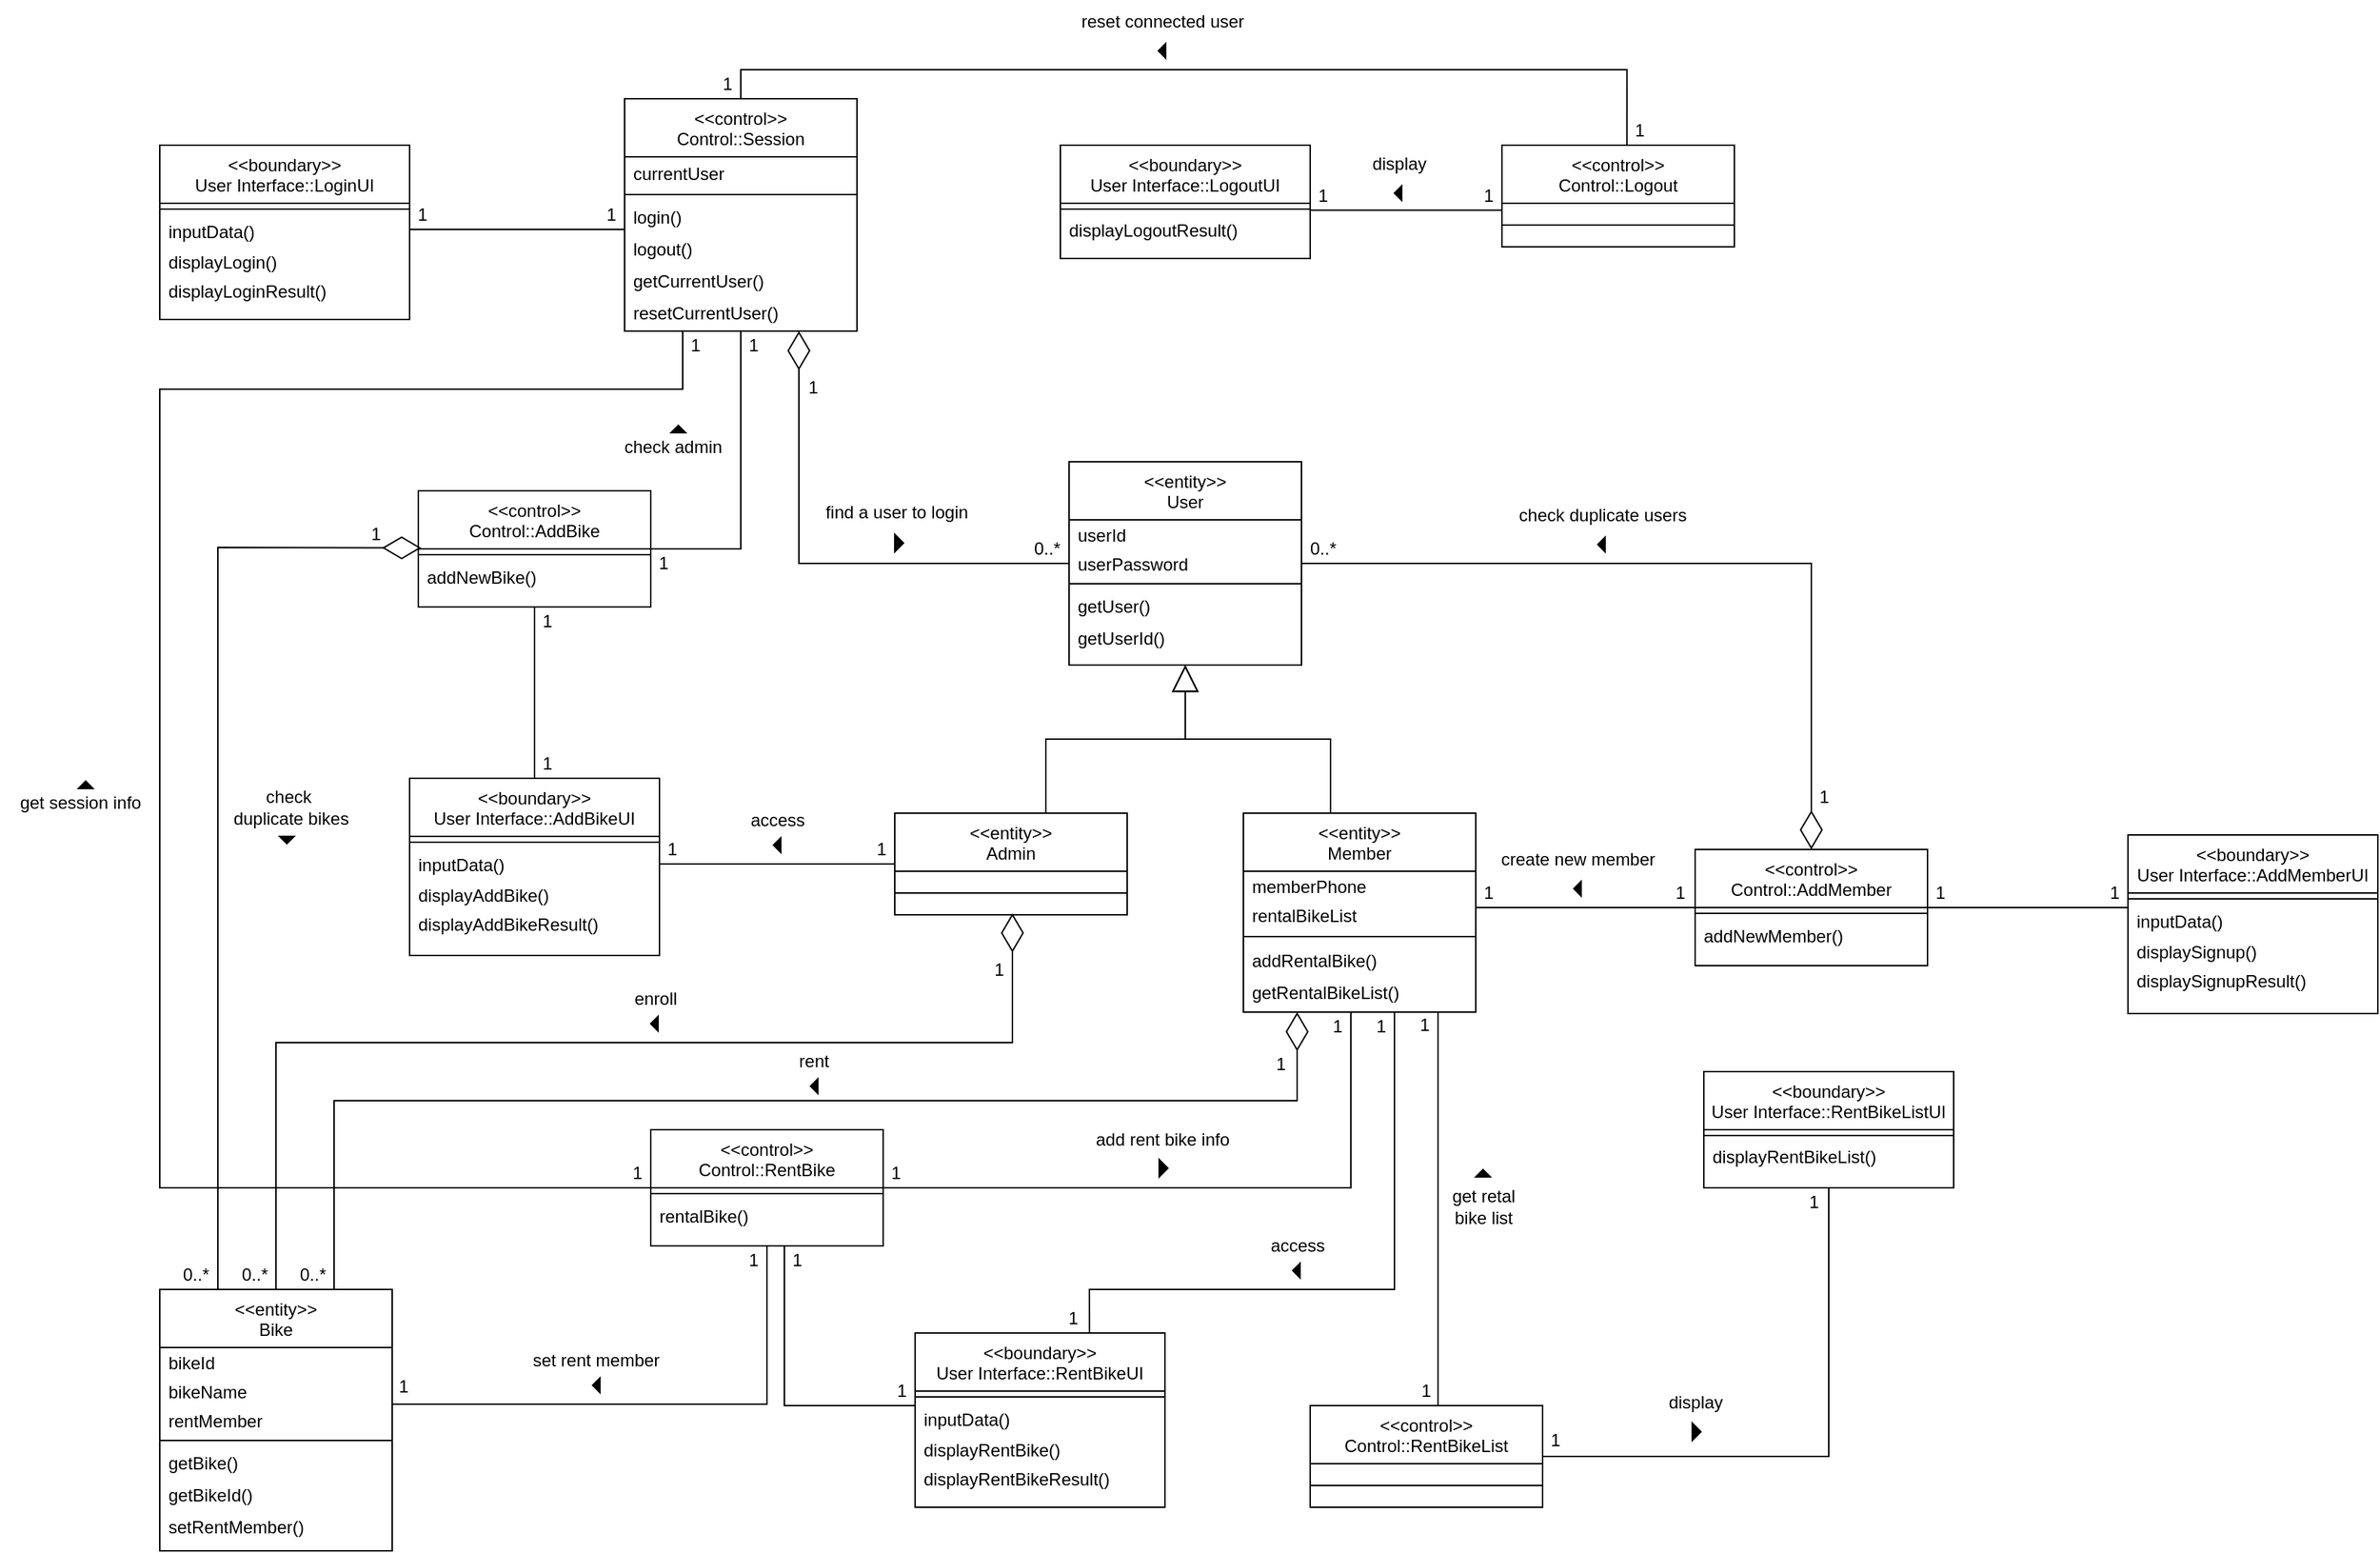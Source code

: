 <mxfile version="27.0.4">
  <diagram id="C5RBs43oDa-KdzZeNtuy" name="Page-1">
    <mxGraphModel dx="3527" dy="2107" grid="1" gridSize="10" guides="1" tooltips="1" connect="1" arrows="1" fold="1" page="1" pageScale="1" pageWidth="1800" pageHeight="1200" math="0" shadow="0">
      <root>
        <mxCell id="WIyWlLk6GJQsqaUBKTNV-0" />
        <mxCell id="WIyWlLk6GJQsqaUBKTNV-1" parent="WIyWlLk6GJQsqaUBKTNV-0" />
        <mxCell id="zkfFHV4jXpPFQw0GAbJ--0" value="&lt;&lt;entity&gt;&gt;&#xa;User" style="swimlane;fontStyle=0;align=center;verticalAlign=top;childLayout=stackLayout;horizontal=1;startSize=40;horizontalStack=0;resizeParent=1;resizeLast=0;collapsible=1;marginBottom=0;rounded=0;shadow=0;strokeWidth=1;" parent="WIyWlLk6GJQsqaUBKTNV-1" vertex="1">
          <mxGeometry x="800" y="361" width="160" height="140" as="geometry">
            <mxRectangle x="230" y="140" width="160" height="26" as="alternateBounds" />
          </mxGeometry>
        </mxCell>
        <mxCell id="zkfFHV4jXpPFQw0GAbJ--1" value="userId" style="text;align=left;verticalAlign=middle;spacingLeft=4;spacingRight=4;overflow=hidden;rotatable=0;points=[[0,0.5],[1,0.5]];portConstraint=eastwest;" parent="zkfFHV4jXpPFQw0GAbJ--0" vertex="1">
          <mxGeometry y="40" width="160" height="20" as="geometry" />
        </mxCell>
        <mxCell id="zkfFHV4jXpPFQw0GAbJ--2" value="userPassword" style="text;align=left;verticalAlign=middle;spacingLeft=4;spacingRight=4;overflow=hidden;rotatable=0;points=[[0,0.5],[1,0.5]];portConstraint=eastwest;rounded=0;shadow=0;html=0;" parent="zkfFHV4jXpPFQw0GAbJ--0" vertex="1">
          <mxGeometry y="60" width="160" height="20" as="geometry" />
        </mxCell>
        <mxCell id="zkfFHV4jXpPFQw0GAbJ--4" value="" style="line;html=1;strokeWidth=1;align=left;verticalAlign=middle;spacingTop=-1;spacingLeft=3;spacingRight=3;rotatable=0;labelPosition=right;points=[];portConstraint=eastwest;" parent="zkfFHV4jXpPFQw0GAbJ--0" vertex="1">
          <mxGeometry y="80" width="160" height="8" as="geometry" />
        </mxCell>
        <mxCell id="zkfFHV4jXpPFQw0GAbJ--5" value="getUser()" style="text;align=left;verticalAlign=middle;spacingLeft=4;spacingRight=4;overflow=hidden;rotatable=0;points=[[0,0.5],[1,0.5]];portConstraint=eastwest;" parent="zkfFHV4jXpPFQw0GAbJ--0" vertex="1">
          <mxGeometry y="88" width="160" height="22" as="geometry" />
        </mxCell>
        <mxCell id="RLmuX2d9v1kafcQMtOZq-225" value="getUserId()" style="text;align=left;verticalAlign=middle;spacingLeft=4;spacingRight=4;overflow=hidden;rotatable=0;points=[[0,0.5],[1,0.5]];portConstraint=eastwest;" vertex="1" parent="zkfFHV4jXpPFQw0GAbJ--0">
          <mxGeometry y="110" width="160" height="22" as="geometry" />
        </mxCell>
        <mxCell id="zkfFHV4jXpPFQw0GAbJ--17" value="&lt;&lt;boundary&gt;&gt;&#xa;User Interface::AddMemberUI" style="swimlane;fontStyle=0;align=center;verticalAlign=top;childLayout=stackLayout;horizontal=1;startSize=40;horizontalStack=0;resizeParent=1;resizeLast=0;collapsible=1;marginBottom=0;rounded=0;shadow=0;strokeWidth=1;" parent="WIyWlLk6GJQsqaUBKTNV-1" vertex="1">
          <mxGeometry x="1529" y="618" width="172" height="123" as="geometry">
            <mxRectangle x="550" y="140" width="160" height="26" as="alternateBounds" />
          </mxGeometry>
        </mxCell>
        <mxCell id="zkfFHV4jXpPFQw0GAbJ--23" value="" style="line;html=1;strokeWidth=1;align=left;verticalAlign=middle;spacingTop=-1;spacingLeft=3;spacingRight=3;rotatable=0;labelPosition=right;points=[];portConstraint=eastwest;" parent="zkfFHV4jXpPFQw0GAbJ--17" vertex="1">
          <mxGeometry y="40" width="172" height="8" as="geometry" />
        </mxCell>
        <mxCell id="zkfFHV4jXpPFQw0GAbJ--24" value="inputData()" style="text;align=left;verticalAlign=middle;spacingLeft=4;spacingRight=4;overflow=hidden;rotatable=0;points=[[0,0.5],[1,0.5]];portConstraint=eastwest;" parent="zkfFHV4jXpPFQw0GAbJ--17" vertex="1">
          <mxGeometry y="48" width="172" height="22" as="geometry" />
        </mxCell>
        <mxCell id="zkfFHV4jXpPFQw0GAbJ--25" value="displaySignup()" style="text;align=left;verticalAlign=middle;spacingLeft=4;spacingRight=4;overflow=hidden;rotatable=0;points=[[0,0.5],[1,0.5]];portConstraint=eastwest;" parent="zkfFHV4jXpPFQw0GAbJ--17" vertex="1">
          <mxGeometry y="70" width="172" height="20" as="geometry" />
        </mxCell>
        <mxCell id="RLmuX2d9v1kafcQMtOZq-249" value="displaySignupResult()" style="text;align=left;verticalAlign=middle;spacingLeft=4;spacingRight=4;overflow=hidden;rotatable=0;points=[[0,0.5],[1,0.5]];portConstraint=eastwest;" vertex="1" parent="zkfFHV4jXpPFQw0GAbJ--17">
          <mxGeometry y="90" width="172" height="20" as="geometry" />
        </mxCell>
        <mxCell id="RLmuX2d9v1kafcQMtOZq-129" style="edgeStyle=orthogonalEdgeStyle;rounded=0;orthogonalLoop=1;jettySize=auto;html=1;entryX=1;entryY=0.5;entryDx=0;entryDy=0;endArrow=none;startFill=0;" edge="1" parent="WIyWlLk6GJQsqaUBKTNV-1" source="RLmuX2d9v1kafcQMtOZq-5" target="RLmuX2d9v1kafcQMtOZq-26">
          <mxGeometry relative="1" as="geometry" />
        </mxCell>
        <mxCell id="RLmuX2d9v1kafcQMtOZq-5" value="&lt;&lt;entity&gt;&gt;&#xa;Admin" style="swimlane;fontStyle=0;align=center;verticalAlign=top;childLayout=stackLayout;horizontal=1;startSize=40;horizontalStack=0;resizeParent=1;resizeLast=0;collapsible=1;marginBottom=0;rounded=0;shadow=0;strokeWidth=1;" vertex="1" parent="WIyWlLk6GJQsqaUBKTNV-1">
          <mxGeometry x="680" y="603" width="160" height="70" as="geometry">
            <mxRectangle x="230" y="140" width="160" height="26" as="alternateBounds" />
          </mxGeometry>
        </mxCell>
        <mxCell id="RLmuX2d9v1kafcQMtOZq-8" value="" style="line;html=1;strokeWidth=1;align=left;verticalAlign=middle;spacingTop=-1;spacingLeft=3;spacingRight=3;rotatable=0;labelPosition=right;points=[];portConstraint=eastwest;" vertex="1" parent="RLmuX2d9v1kafcQMtOZq-5">
          <mxGeometry y="40" width="160" height="30" as="geometry" />
        </mxCell>
        <mxCell id="RLmuX2d9v1kafcQMtOZq-10" value="&lt;&lt;entity&gt;&gt;&#xa;Member" style="swimlane;fontStyle=0;align=center;verticalAlign=top;childLayout=stackLayout;horizontal=1;startSize=40;horizontalStack=0;resizeParent=1;resizeLast=0;collapsible=1;marginBottom=0;rounded=0;shadow=0;strokeWidth=1;" vertex="1" parent="WIyWlLk6GJQsqaUBKTNV-1">
          <mxGeometry x="920" y="603" width="160" height="137" as="geometry">
            <mxRectangle x="230" y="140" width="160" height="26" as="alternateBounds" />
          </mxGeometry>
        </mxCell>
        <mxCell id="RLmuX2d9v1kafcQMtOZq-11" value="memberPhone" style="text;align=left;verticalAlign=middle;spacingLeft=4;spacingRight=4;overflow=hidden;rotatable=0;points=[[0,0.5],[1,0.5]];portConstraint=eastwest;" vertex="1" parent="RLmuX2d9v1kafcQMtOZq-10">
          <mxGeometry y="40" width="160" height="20" as="geometry" />
        </mxCell>
        <mxCell id="RLmuX2d9v1kafcQMtOZq-305" value="rentalBikeList" style="text;align=left;verticalAlign=middle;spacingLeft=4;spacingRight=4;overflow=hidden;rotatable=0;points=[[0,0.5],[1,0.5]];portConstraint=eastwest;" vertex="1" parent="RLmuX2d9v1kafcQMtOZq-10">
          <mxGeometry y="60" width="160" height="20" as="geometry" />
        </mxCell>
        <mxCell id="RLmuX2d9v1kafcQMtOZq-13" value="" style="line;html=1;strokeWidth=1;align=left;verticalAlign=middle;spacingTop=-1;spacingLeft=3;spacingRight=3;rotatable=0;labelPosition=right;points=[];portConstraint=eastwest;" vertex="1" parent="RLmuX2d9v1kafcQMtOZq-10">
          <mxGeometry y="80" width="160" height="10" as="geometry" />
        </mxCell>
        <mxCell id="RLmuX2d9v1kafcQMtOZq-14" value="addRentalBike()" style="text;align=left;verticalAlign=middle;spacingLeft=4;spacingRight=4;overflow=hidden;rotatable=0;points=[[0,0.5],[1,0.5]];portConstraint=eastwest;" vertex="1" parent="RLmuX2d9v1kafcQMtOZq-10">
          <mxGeometry y="90" width="160" height="22" as="geometry" />
        </mxCell>
        <mxCell id="RLmuX2d9v1kafcQMtOZq-15" value="getRentalBikeList()" style="text;align=left;verticalAlign=middle;spacingLeft=4;spacingRight=4;overflow=hidden;rotatable=0;points=[[0,0.5],[1,0.5]];portConstraint=eastwest;" vertex="1" parent="RLmuX2d9v1kafcQMtOZq-10">
          <mxGeometry y="112" width="160" height="22" as="geometry" />
        </mxCell>
        <mxCell id="RLmuX2d9v1kafcQMtOZq-16" value="&lt;&lt;boundary&gt;&gt;&#xa;User Interface::LoginUI" style="swimlane;fontStyle=0;align=center;verticalAlign=top;childLayout=stackLayout;horizontal=1;startSize=40;horizontalStack=0;resizeParent=1;resizeLast=0;collapsible=1;marginBottom=0;rounded=0;shadow=0;strokeWidth=1;" vertex="1" parent="WIyWlLk6GJQsqaUBKTNV-1">
          <mxGeometry x="174" y="143" width="172" height="120" as="geometry">
            <mxRectangle x="550" y="140" width="160" height="26" as="alternateBounds" />
          </mxGeometry>
        </mxCell>
        <mxCell id="RLmuX2d9v1kafcQMtOZq-17" value="" style="line;html=1;strokeWidth=1;align=left;verticalAlign=middle;spacingTop=-1;spacingLeft=3;spacingRight=3;rotatable=0;labelPosition=right;points=[];portConstraint=eastwest;" vertex="1" parent="RLmuX2d9v1kafcQMtOZq-16">
          <mxGeometry y="40" width="172" height="8" as="geometry" />
        </mxCell>
        <mxCell id="RLmuX2d9v1kafcQMtOZq-18" value="inputData()" style="text;align=left;verticalAlign=middle;spacingLeft=4;spacingRight=4;overflow=hidden;rotatable=0;points=[[0,0.5],[1,0.5]];portConstraint=eastwest;" vertex="1" parent="RLmuX2d9v1kafcQMtOZq-16">
          <mxGeometry y="48" width="172" height="22" as="geometry" />
        </mxCell>
        <mxCell id="RLmuX2d9v1kafcQMtOZq-19" value="displayLogin()" style="text;align=left;verticalAlign=middle;spacingLeft=4;spacingRight=4;overflow=hidden;rotatable=0;points=[[0,0.5],[1,0.5]];portConstraint=eastwest;" vertex="1" parent="RLmuX2d9v1kafcQMtOZq-16">
          <mxGeometry y="70" width="172" height="20" as="geometry" />
        </mxCell>
        <mxCell id="RLmuX2d9v1kafcQMtOZq-228" value="displayLoginResult()" style="text;align=left;verticalAlign=middle;spacingLeft=4;spacingRight=4;overflow=hidden;rotatable=0;points=[[0,0.5],[1,0.5]];portConstraint=eastwest;" vertex="1" parent="RLmuX2d9v1kafcQMtOZq-16">
          <mxGeometry y="90" width="172" height="20" as="geometry" />
        </mxCell>
        <mxCell id="RLmuX2d9v1kafcQMtOZq-236" style="edgeStyle=orthogonalEdgeStyle;rounded=0;orthogonalLoop=1;jettySize=auto;html=1;endArrow=none;startFill=0;" edge="1" parent="WIyWlLk6GJQsqaUBKTNV-1">
          <mxGeometry relative="1" as="geometry">
            <mxPoint x="966.0" y="187.756" as="sourcePoint" />
            <mxPoint x="1098" y="187.756" as="targetPoint" />
            <Array as="points">
              <mxPoint x="1054" y="187.73" />
              <mxPoint x="1054" y="187.73" />
            </Array>
          </mxGeometry>
        </mxCell>
        <mxCell id="RLmuX2d9v1kafcQMtOZq-20" value="&lt;&lt;boundary&gt;&gt;&#xa;User Interface::LogoutUI" style="swimlane;fontStyle=0;align=center;verticalAlign=top;childLayout=stackLayout;horizontal=1;startSize=40;horizontalStack=0;resizeParent=1;resizeLast=0;collapsible=1;marginBottom=0;rounded=0;shadow=0;strokeWidth=1;" vertex="1" parent="WIyWlLk6GJQsqaUBKTNV-1">
          <mxGeometry x="794" y="143" width="172" height="78" as="geometry">
            <mxRectangle x="550" y="140" width="160" height="26" as="alternateBounds" />
          </mxGeometry>
        </mxCell>
        <mxCell id="RLmuX2d9v1kafcQMtOZq-21" value="" style="line;html=1;strokeWidth=1;align=left;verticalAlign=middle;spacingTop=-1;spacingLeft=3;spacingRight=3;rotatable=0;labelPosition=right;points=[];portConstraint=eastwest;" vertex="1" parent="RLmuX2d9v1kafcQMtOZq-20">
          <mxGeometry y="40" width="172" height="8" as="geometry" />
        </mxCell>
        <mxCell id="RLmuX2d9v1kafcQMtOZq-23" value="displayLogoutResult()" style="text;align=left;verticalAlign=middle;spacingLeft=4;spacingRight=4;overflow=hidden;rotatable=0;points=[[0,0.5],[1,0.5]];portConstraint=eastwest;" vertex="1" parent="RLmuX2d9v1kafcQMtOZq-20">
          <mxGeometry y="48" width="172" height="20" as="geometry" />
        </mxCell>
        <mxCell id="RLmuX2d9v1kafcQMtOZq-131" style="edgeStyle=orthogonalEdgeStyle;rounded=0;orthogonalLoop=1;jettySize=auto;html=1;entryX=0.5;entryY=1;entryDx=0;entryDy=0;endArrow=none;startFill=0;" edge="1" parent="WIyWlLk6GJQsqaUBKTNV-1" source="RLmuX2d9v1kafcQMtOZq-24" target="RLmuX2d9v1kafcQMtOZq-56">
          <mxGeometry relative="1" as="geometry" />
        </mxCell>
        <mxCell id="RLmuX2d9v1kafcQMtOZq-24" value="&lt;&lt;boundary&gt;&gt;&#xa;User Interface::AddBikeUI" style="swimlane;fontStyle=0;align=center;verticalAlign=top;childLayout=stackLayout;horizontal=1;startSize=40;horizontalStack=0;resizeParent=1;resizeLast=0;collapsible=1;marginBottom=0;rounded=0;shadow=0;strokeWidth=1;" vertex="1" parent="WIyWlLk6GJQsqaUBKTNV-1">
          <mxGeometry x="346" y="579" width="172" height="122" as="geometry">
            <mxRectangle x="550" y="140" width="160" height="26" as="alternateBounds" />
          </mxGeometry>
        </mxCell>
        <mxCell id="RLmuX2d9v1kafcQMtOZq-25" value="" style="line;html=1;strokeWidth=1;align=left;verticalAlign=middle;spacingTop=-1;spacingLeft=3;spacingRight=3;rotatable=0;labelPosition=right;points=[];portConstraint=eastwest;" vertex="1" parent="RLmuX2d9v1kafcQMtOZq-24">
          <mxGeometry y="40" width="172" height="8" as="geometry" />
        </mxCell>
        <mxCell id="RLmuX2d9v1kafcQMtOZq-26" value="inputData()" style="text;align=left;verticalAlign=middle;spacingLeft=4;spacingRight=4;overflow=hidden;rotatable=0;points=[[0,0.5],[1,0.5]];portConstraint=eastwest;" vertex="1" parent="RLmuX2d9v1kafcQMtOZq-24">
          <mxGeometry y="48" width="172" height="22" as="geometry" />
        </mxCell>
        <mxCell id="RLmuX2d9v1kafcQMtOZq-27" value="displayAddBike()" style="text;align=left;verticalAlign=middle;spacingLeft=4;spacingRight=4;overflow=hidden;rotatable=0;points=[[0,0.5],[1,0.5]];portConstraint=eastwest;" vertex="1" parent="RLmuX2d9v1kafcQMtOZq-24">
          <mxGeometry y="70" width="172" height="20" as="geometry" />
        </mxCell>
        <mxCell id="RLmuX2d9v1kafcQMtOZq-243" value="displayAddBikeResult()" style="text;align=left;verticalAlign=middle;spacingLeft=4;spacingRight=4;overflow=hidden;rotatable=0;points=[[0,0.5],[1,0.5]];portConstraint=eastwest;" vertex="1" parent="RLmuX2d9v1kafcQMtOZq-24">
          <mxGeometry y="90" width="172" height="20" as="geometry" />
        </mxCell>
        <mxCell id="RLmuX2d9v1kafcQMtOZq-28" value="&lt;&lt;boundary&gt;&gt;&#xa;User Interface::RentBikeUI" style="swimlane;fontStyle=0;align=center;verticalAlign=top;childLayout=stackLayout;horizontal=1;startSize=40;horizontalStack=0;resizeParent=1;resizeLast=0;collapsible=1;marginBottom=0;rounded=0;shadow=0;strokeWidth=1;" vertex="1" parent="WIyWlLk6GJQsqaUBKTNV-1">
          <mxGeometry x="694" y="961" width="172" height="120" as="geometry">
            <mxRectangle x="550" y="140" width="160" height="26" as="alternateBounds" />
          </mxGeometry>
        </mxCell>
        <mxCell id="RLmuX2d9v1kafcQMtOZq-29" value="" style="line;html=1;strokeWidth=1;align=left;verticalAlign=middle;spacingTop=-1;spacingLeft=3;spacingRight=3;rotatable=0;labelPosition=right;points=[];portConstraint=eastwest;" vertex="1" parent="RLmuX2d9v1kafcQMtOZq-28">
          <mxGeometry y="40" width="172" height="8" as="geometry" />
        </mxCell>
        <mxCell id="RLmuX2d9v1kafcQMtOZq-30" value="inputData()" style="text;align=left;verticalAlign=middle;spacingLeft=4;spacingRight=4;overflow=hidden;rotatable=0;points=[[0,0.5],[1,0.5]];portConstraint=eastwest;" vertex="1" parent="RLmuX2d9v1kafcQMtOZq-28">
          <mxGeometry y="48" width="172" height="22" as="geometry" />
        </mxCell>
        <mxCell id="RLmuX2d9v1kafcQMtOZq-31" value="displayRentBike()" style="text;align=left;verticalAlign=middle;spacingLeft=4;spacingRight=4;overflow=hidden;rotatable=0;points=[[0,0.5],[1,0.5]];portConstraint=eastwest;" vertex="1" parent="RLmuX2d9v1kafcQMtOZq-28">
          <mxGeometry y="70" width="172" height="20" as="geometry" />
        </mxCell>
        <mxCell id="RLmuX2d9v1kafcQMtOZq-244" value="displayRentBikeResult()" style="text;align=left;verticalAlign=middle;spacingLeft=4;spacingRight=4;overflow=hidden;rotatable=0;points=[[0,0.5],[1,0.5]];portConstraint=eastwest;" vertex="1" parent="RLmuX2d9v1kafcQMtOZq-28">
          <mxGeometry y="90" width="172" height="20" as="geometry" />
        </mxCell>
        <mxCell id="RLmuX2d9v1kafcQMtOZq-32" value="&lt;&lt;boundary&gt;&gt;&#xa;User Interface::RentBikeListUI" style="swimlane;fontStyle=0;align=center;verticalAlign=top;childLayout=stackLayout;horizontal=1;startSize=40;horizontalStack=0;resizeParent=1;resizeLast=0;collapsible=1;marginBottom=0;rounded=0;shadow=0;strokeWidth=1;" vertex="1" parent="WIyWlLk6GJQsqaUBKTNV-1">
          <mxGeometry x="1237" y="781" width="172" height="80" as="geometry">
            <mxRectangle x="550" y="140" width="160" height="26" as="alternateBounds" />
          </mxGeometry>
        </mxCell>
        <mxCell id="RLmuX2d9v1kafcQMtOZq-33" value="" style="line;html=1;strokeWidth=1;align=left;verticalAlign=middle;spacingTop=-1;spacingLeft=3;spacingRight=3;rotatable=0;labelPosition=right;points=[];portConstraint=eastwest;" vertex="1" parent="RLmuX2d9v1kafcQMtOZq-32">
          <mxGeometry y="40" width="172" height="8" as="geometry" />
        </mxCell>
        <mxCell id="RLmuX2d9v1kafcQMtOZq-35" value="displayRentBikeList()" style="text;align=left;verticalAlign=middle;spacingLeft=4;spacingRight=4;overflow=hidden;rotatable=0;points=[[0,0.5],[1,0.5]];portConstraint=eastwest;" vertex="1" parent="RLmuX2d9v1kafcQMtOZq-32">
          <mxGeometry y="48" width="172" height="20" as="geometry" />
        </mxCell>
        <mxCell id="RLmuX2d9v1kafcQMtOZq-193" style="edgeStyle=orthogonalEdgeStyle;rounded=0;orthogonalLoop=1;jettySize=auto;html=1;endArrow=none;startFill=0;exitX=0;exitY=0.5;exitDx=0;exitDy=0;" edge="1" parent="WIyWlLk6GJQsqaUBKTNV-1" source="RLmuX2d9v1kafcQMtOZq-36">
          <mxGeometry relative="1" as="geometry">
            <mxPoint x="1080" y="668" as="targetPoint" />
            <mxPoint x="1227" y="668.029" as="sourcePoint" />
            <Array as="points" />
          </mxGeometry>
        </mxCell>
        <mxCell id="RLmuX2d9v1kafcQMtOZq-36" value="&lt;&lt;control&gt;&gt;&#xa;Control::AddMember" style="swimlane;fontStyle=0;align=center;verticalAlign=top;childLayout=stackLayout;horizontal=1;startSize=40;horizontalStack=0;resizeParent=1;resizeLast=0;collapsible=1;marginBottom=0;rounded=0;shadow=0;strokeWidth=1;" vertex="1" parent="WIyWlLk6GJQsqaUBKTNV-1">
          <mxGeometry x="1231" y="628" width="160" height="80" as="geometry">
            <mxRectangle x="230" y="140" width="160" height="26" as="alternateBounds" />
          </mxGeometry>
        </mxCell>
        <mxCell id="RLmuX2d9v1kafcQMtOZq-38" value="" style="line;html=1;strokeWidth=1;align=left;verticalAlign=middle;spacingTop=-1;spacingLeft=3;spacingRight=3;rotatable=0;labelPosition=right;points=[];portConstraint=eastwest;" vertex="1" parent="RLmuX2d9v1kafcQMtOZq-36">
          <mxGeometry y="40" width="160" height="8" as="geometry" />
        </mxCell>
        <mxCell id="RLmuX2d9v1kafcQMtOZq-39" value="addNewMember()" style="text;align=left;verticalAlign=middle;spacingLeft=4;spacingRight=4;overflow=hidden;rotatable=0;points=[[0,0.5],[1,0.5]];portConstraint=eastwest;" vertex="1" parent="RLmuX2d9v1kafcQMtOZq-36">
          <mxGeometry y="48" width="160" height="22" as="geometry" />
        </mxCell>
        <mxCell id="RLmuX2d9v1kafcQMtOZq-136" style="edgeStyle=orthogonalEdgeStyle;rounded=0;orthogonalLoop=1;jettySize=auto;html=1;entryX=0;entryY=0.5;entryDx=0;entryDy=0;endArrow=none;startFill=0;" edge="1" parent="WIyWlLk6GJQsqaUBKTNV-1" source="RLmuX2d9v1kafcQMtOZq-41" target="RLmuX2d9v1kafcQMtOZq-62">
          <mxGeometry relative="1" as="geometry">
            <Array as="points">
              <mxPoint x="534" y="311" />
              <mxPoint x="174" y="311" />
              <mxPoint x="174" y="861" />
            </Array>
          </mxGeometry>
        </mxCell>
        <mxCell id="RLmuX2d9v1kafcQMtOZq-41" value="&lt;&lt;control&gt;&gt;&#xa;Control::Session" style="swimlane;fontStyle=0;align=center;verticalAlign=top;childLayout=stackLayout;horizontal=1;startSize=40;horizontalStack=0;resizeParent=1;resizeLast=0;collapsible=1;marginBottom=0;rounded=0;shadow=0;strokeWidth=1;" vertex="1" parent="WIyWlLk6GJQsqaUBKTNV-1">
          <mxGeometry x="494" y="111" width="160" height="160" as="geometry">
            <mxRectangle x="230" y="140" width="160" height="26" as="alternateBounds" />
          </mxGeometry>
        </mxCell>
        <mxCell id="RLmuX2d9v1kafcQMtOZq-44" value="currentUser" style="text;align=left;verticalAlign=middle;spacingLeft=4;spacingRight=4;overflow=hidden;rotatable=0;points=[[0,0.5],[1,0.5]];portConstraint=eastwest;" vertex="1" parent="RLmuX2d9v1kafcQMtOZq-41">
          <mxGeometry y="40" width="160" height="22" as="geometry" />
        </mxCell>
        <mxCell id="RLmuX2d9v1kafcQMtOZq-42" value="" style="line;html=1;strokeWidth=1;align=left;verticalAlign=middle;spacingTop=-1;spacingLeft=3;spacingRight=3;rotatable=0;labelPosition=right;points=[];portConstraint=eastwest;" vertex="1" parent="RLmuX2d9v1kafcQMtOZq-41">
          <mxGeometry y="62" width="160" height="8" as="geometry" />
        </mxCell>
        <mxCell id="RLmuX2d9v1kafcQMtOZq-43" value="login()" style="text;align=left;verticalAlign=middle;spacingLeft=4;spacingRight=4;overflow=hidden;rotatable=0;points=[[0,0.5],[1,0.5]];portConstraint=eastwest;" vertex="1" parent="RLmuX2d9v1kafcQMtOZq-41">
          <mxGeometry y="70" width="160" height="22" as="geometry" />
        </mxCell>
        <mxCell id="RLmuX2d9v1kafcQMtOZq-45" value="logout()" style="text;align=left;verticalAlign=middle;spacingLeft=4;spacingRight=4;overflow=hidden;rotatable=0;points=[[0,0.5],[1,0.5]];portConstraint=eastwest;" vertex="1" parent="RLmuX2d9v1kafcQMtOZq-41">
          <mxGeometry y="92" width="160" height="22" as="geometry" />
        </mxCell>
        <mxCell id="RLmuX2d9v1kafcQMtOZq-46" value="getCurrentUser()" style="text;align=left;verticalAlign=middle;spacingLeft=4;spacingRight=4;overflow=hidden;rotatable=0;points=[[0,0.5],[1,0.5]];portConstraint=eastwest;" vertex="1" parent="RLmuX2d9v1kafcQMtOZq-41">
          <mxGeometry y="114" width="160" height="22" as="geometry" />
        </mxCell>
        <mxCell id="RLmuX2d9v1kafcQMtOZq-235" value="resetCurrentUser()" style="text;align=left;verticalAlign=middle;spacingLeft=4;spacingRight=4;overflow=hidden;rotatable=0;points=[[0,0.5],[1,0.5]];portConstraint=eastwest;" vertex="1" parent="RLmuX2d9v1kafcQMtOZq-41">
          <mxGeometry y="136" width="160" height="22" as="geometry" />
        </mxCell>
        <mxCell id="RLmuX2d9v1kafcQMtOZq-247" style="edgeStyle=orthogonalEdgeStyle;rounded=0;orthogonalLoop=1;jettySize=auto;html=1;entryX=0;entryY=0;entryDx=0;entryDy=0;endArrow=none;startFill=0;" edge="1" parent="WIyWlLk6GJQsqaUBKTNV-1" source="RLmuX2d9v1kafcQMtOZq-56" target="RLmuX2d9v1kafcQMtOZq-234">
          <mxGeometry relative="1" as="geometry">
            <mxPoint x="564" y="271" as="targetPoint" />
            <Array as="points">
              <mxPoint x="574" y="421" />
            </Array>
          </mxGeometry>
        </mxCell>
        <mxCell id="RLmuX2d9v1kafcQMtOZq-56" value="&lt;&lt;control&gt;&gt;&#xa;Control::AddBike" style="swimlane;fontStyle=0;align=center;verticalAlign=top;childLayout=stackLayout;horizontal=1;startSize=40;horizontalStack=0;resizeParent=1;resizeLast=0;collapsible=1;marginBottom=0;rounded=0;shadow=0;strokeWidth=1;" vertex="1" parent="WIyWlLk6GJQsqaUBKTNV-1">
          <mxGeometry x="352" y="381" width="160" height="80" as="geometry">
            <mxRectangle x="230" y="140" width="160" height="26" as="alternateBounds" />
          </mxGeometry>
        </mxCell>
        <mxCell id="RLmuX2d9v1kafcQMtOZq-58" value="" style="line;html=1;strokeWidth=1;align=left;verticalAlign=middle;spacingTop=-1;spacingLeft=3;spacingRight=3;rotatable=0;labelPosition=right;points=[];portConstraint=eastwest;" vertex="1" parent="RLmuX2d9v1kafcQMtOZq-56">
          <mxGeometry y="40" width="160" height="8" as="geometry" />
        </mxCell>
        <mxCell id="RLmuX2d9v1kafcQMtOZq-59" value="addNewBike()" style="text;align=left;verticalAlign=middle;spacingLeft=4;spacingRight=4;overflow=hidden;rotatable=0;points=[[0,0.5],[1,0.5]];portConstraint=eastwest;" vertex="1" parent="RLmuX2d9v1kafcQMtOZq-56">
          <mxGeometry y="48" width="160" height="22" as="geometry" />
        </mxCell>
        <mxCell id="RLmuX2d9v1kafcQMtOZq-245" style="edgeStyle=orthogonalEdgeStyle;rounded=0;orthogonalLoop=1;jettySize=auto;html=1;endArrow=none;startFill=0;" edge="1" parent="WIyWlLk6GJQsqaUBKTNV-1" source="RLmuX2d9v1kafcQMtOZq-62">
          <mxGeometry relative="1" as="geometry">
            <mxPoint x="694" y="1051" as="targetPoint" />
            <Array as="points">
              <mxPoint x="604" y="1011" />
              <mxPoint x="694" y="1011" />
            </Array>
          </mxGeometry>
        </mxCell>
        <mxCell id="RLmuX2d9v1kafcQMtOZq-311" style="edgeStyle=orthogonalEdgeStyle;rounded=0;orthogonalLoop=1;jettySize=auto;html=1;entryX=0;entryY=1;entryDx=0;entryDy=0;endArrow=none;startFill=0;" edge="1" parent="WIyWlLk6GJQsqaUBKTNV-1" source="RLmuX2d9v1kafcQMtOZq-62" target="RLmuX2d9v1kafcQMtOZq-168">
          <mxGeometry relative="1" as="geometry">
            <Array as="points">
              <mxPoint x="592" y="1010" />
              <mxPoint x="334" y="1010" />
            </Array>
          </mxGeometry>
        </mxCell>
        <mxCell id="RLmuX2d9v1kafcQMtOZq-62" value="&lt;&lt;control&gt;&gt;&#xa;Control::RentBike" style="swimlane;fontStyle=0;align=center;verticalAlign=top;childLayout=stackLayout;horizontal=1;startSize=40;horizontalStack=0;resizeParent=1;resizeLast=0;collapsible=1;marginBottom=0;rounded=0;shadow=0;strokeWidth=1;" vertex="1" parent="WIyWlLk6GJQsqaUBKTNV-1">
          <mxGeometry x="512" y="821" width="160" height="80" as="geometry">
            <mxRectangle x="230" y="140" width="160" height="26" as="alternateBounds" />
          </mxGeometry>
        </mxCell>
        <mxCell id="RLmuX2d9v1kafcQMtOZq-63" value="" style="line;html=1;strokeWidth=1;align=left;verticalAlign=middle;spacingTop=-1;spacingLeft=3;spacingRight=3;rotatable=0;labelPosition=right;points=[];portConstraint=eastwest;" vertex="1" parent="RLmuX2d9v1kafcQMtOZq-62">
          <mxGeometry y="40" width="160" height="8" as="geometry" />
        </mxCell>
        <mxCell id="RLmuX2d9v1kafcQMtOZq-64" value="rentalBike()" style="text;align=left;verticalAlign=middle;spacingLeft=4;spacingRight=4;overflow=hidden;rotatable=0;points=[[0,0.5],[1,0.5]];portConstraint=eastwest;" vertex="1" parent="RLmuX2d9v1kafcQMtOZq-62">
          <mxGeometry y="48" width="160" height="22" as="geometry" />
        </mxCell>
        <mxCell id="RLmuX2d9v1kafcQMtOZq-147" style="edgeStyle=orthogonalEdgeStyle;rounded=0;orthogonalLoop=1;jettySize=auto;html=1;entryX=0.5;entryY=1;entryDx=0;entryDy=0;endArrow=none;startFill=0;exitX=1;exitY=0.5;exitDx=0;exitDy=0;" edge="1" parent="WIyWlLk6GJQsqaUBKTNV-1" source="RLmuX2d9v1kafcQMtOZq-65" target="RLmuX2d9v1kafcQMtOZq-32">
          <mxGeometry relative="1" as="geometry">
            <mxPoint x="1134" y="1046" as="sourcePoint" />
          </mxGeometry>
        </mxCell>
        <mxCell id="RLmuX2d9v1kafcQMtOZq-65" value="&lt;&lt;control&gt;&gt;&#xa;Control::RentBikeList" style="swimlane;fontStyle=0;align=center;verticalAlign=top;childLayout=stackLayout;horizontal=1;startSize=40;horizontalStack=0;resizeParent=1;resizeLast=0;collapsible=1;marginBottom=0;rounded=0;shadow=0;strokeWidth=1;" vertex="1" parent="WIyWlLk6GJQsqaUBKTNV-1">
          <mxGeometry x="966" y="1011" width="160" height="70" as="geometry">
            <mxRectangle x="230" y="140" width="160" height="26" as="alternateBounds" />
          </mxGeometry>
        </mxCell>
        <mxCell id="RLmuX2d9v1kafcQMtOZq-66" value="" style="line;html=1;strokeWidth=1;align=left;verticalAlign=middle;spacingTop=-1;spacingLeft=3;spacingRight=3;rotatable=0;labelPosition=right;points=[];portConstraint=eastwest;" vertex="1" parent="RLmuX2d9v1kafcQMtOZq-65">
          <mxGeometry y="40" width="160" height="30" as="geometry" />
        </mxCell>
        <mxCell id="RLmuX2d9v1kafcQMtOZq-73" value="&lt;&lt;entity&gt;&gt;&#xa;Bike" style="swimlane;fontStyle=0;align=center;verticalAlign=top;childLayout=stackLayout;horizontal=1;startSize=40;horizontalStack=0;resizeParent=1;resizeLast=0;collapsible=1;marginBottom=0;rounded=0;shadow=0;strokeWidth=1;" vertex="1" parent="WIyWlLk6GJQsqaUBKTNV-1">
          <mxGeometry x="174" y="931" width="160" height="180" as="geometry">
            <mxRectangle x="230" y="140" width="160" height="26" as="alternateBounds" />
          </mxGeometry>
        </mxCell>
        <mxCell id="RLmuX2d9v1kafcQMtOZq-74" value="bikeId" style="text;align=left;verticalAlign=middle;spacingLeft=4;spacingRight=4;overflow=hidden;rotatable=0;points=[[0,0.5],[1,0.5]];portConstraint=eastwest;" vertex="1" parent="RLmuX2d9v1kafcQMtOZq-73">
          <mxGeometry y="40" width="160" height="20" as="geometry" />
        </mxCell>
        <mxCell id="RLmuX2d9v1kafcQMtOZq-75" value="bikeName" style="text;align=left;verticalAlign=middle;spacingLeft=4;spacingRight=4;overflow=hidden;rotatable=0;points=[[0,0.5],[1,0.5]];portConstraint=eastwest;rounded=0;shadow=0;html=0;" vertex="1" parent="RLmuX2d9v1kafcQMtOZq-73">
          <mxGeometry y="60" width="160" height="20" as="geometry" />
        </mxCell>
        <mxCell id="RLmuX2d9v1kafcQMtOZq-252" value="rentMember" style="text;align=left;verticalAlign=middle;spacingLeft=4;spacingRight=4;overflow=hidden;rotatable=0;points=[[0,0.5],[1,0.5]];portConstraint=eastwest;rounded=0;shadow=0;html=0;" vertex="1" parent="RLmuX2d9v1kafcQMtOZq-73">
          <mxGeometry y="80" width="160" height="20" as="geometry" />
        </mxCell>
        <mxCell id="RLmuX2d9v1kafcQMtOZq-76" value="" style="line;html=1;strokeWidth=1;align=left;verticalAlign=middle;spacingTop=-1;spacingLeft=3;spacingRight=3;rotatable=0;labelPosition=right;points=[];portConstraint=eastwest;" vertex="1" parent="RLmuX2d9v1kafcQMtOZq-73">
          <mxGeometry y="100" width="160" height="8" as="geometry" />
        </mxCell>
        <mxCell id="RLmuX2d9v1kafcQMtOZq-77" value="getBike()" style="text;align=left;verticalAlign=middle;spacingLeft=4;spacingRight=4;overflow=hidden;rotatable=0;points=[[0,0.5],[1,0.5]];portConstraint=eastwest;" vertex="1" parent="RLmuX2d9v1kafcQMtOZq-73">
          <mxGeometry y="108" width="160" height="22" as="geometry" />
        </mxCell>
        <mxCell id="RLmuX2d9v1kafcQMtOZq-78" value="getBikeId()" style="text;align=left;verticalAlign=middle;spacingLeft=4;spacingRight=4;overflow=hidden;rotatable=0;points=[[0,0.5],[1,0.5]];portConstraint=eastwest;" vertex="1" parent="RLmuX2d9v1kafcQMtOZq-73">
          <mxGeometry y="130" width="160" height="22" as="geometry" />
        </mxCell>
        <mxCell id="RLmuX2d9v1kafcQMtOZq-79" value="setRentMember()" style="text;align=left;verticalAlign=middle;spacingLeft=4;spacingRight=4;overflow=hidden;rotatable=0;points=[[0,0.5],[1,0.5]];portConstraint=eastwest;" vertex="1" parent="RLmuX2d9v1kafcQMtOZq-73">
          <mxGeometry y="152" width="160" height="22" as="geometry" />
        </mxCell>
        <mxCell id="RLmuX2d9v1kafcQMtOZq-80" value="" style="endArrow=block;endSize=16;endFill=0;html=1;rounded=0;edgeStyle=orthogonalEdgeStyle;entryX=0.5;entryY=1;entryDx=0;entryDy=0;" edge="1" parent="WIyWlLk6GJQsqaUBKTNV-1" target="zkfFHV4jXpPFQw0GAbJ--0">
          <mxGeometry width="160" relative="1" as="geometry">
            <mxPoint x="784" y="603" as="sourcePoint" />
            <mxPoint x="870" y="563" as="targetPoint" />
            <Array as="points">
              <mxPoint x="784" y="603" />
              <mxPoint x="784" y="552" />
              <mxPoint x="880" y="552" />
            </Array>
          </mxGeometry>
        </mxCell>
        <mxCell id="RLmuX2d9v1kafcQMtOZq-81" value="" style="endArrow=block;endSize=16;endFill=0;html=1;rounded=0;edgeStyle=orthogonalEdgeStyle;" edge="1" parent="WIyWlLk6GJQsqaUBKTNV-1">
          <mxGeometry width="160" relative="1" as="geometry">
            <mxPoint x="980" y="603" as="sourcePoint" />
            <mxPoint x="880" y="501" as="targetPoint" />
            <Array as="points">
              <mxPoint x="980" y="603" />
              <mxPoint x="980" y="552" />
              <mxPoint x="880" y="552" />
            </Array>
          </mxGeometry>
        </mxCell>
        <mxCell id="RLmuX2d9v1kafcQMtOZq-103" value="1" style="text;strokeColor=none;align=center;fillColor=none;html=1;verticalAlign=middle;whiteSpace=wrap;rounded=0;" vertex="1" parent="WIyWlLk6GJQsqaUBKTNV-1">
          <mxGeometry x="1391" y="648" width="18" height="20" as="geometry" />
        </mxCell>
        <mxCell id="RLmuX2d9v1kafcQMtOZq-104" value="1" style="text;strokeColor=none;align=center;fillColor=none;html=1;verticalAlign=middle;whiteSpace=wrap;rounded=0;" vertex="1" parent="WIyWlLk6GJQsqaUBKTNV-1">
          <mxGeometry x="1511" y="648" width="18" height="20" as="geometry" />
        </mxCell>
        <mxCell id="RLmuX2d9v1kafcQMtOZq-105" value="" style="line;strokeWidth=1;fillColor=none;align=left;verticalAlign=middle;spacingTop=-1;spacingLeft=3;spacingRight=3;rotatable=0;labelPosition=right;points=[];portConstraint=eastwest;strokeColor=inherit;" vertex="1" parent="WIyWlLk6GJQsqaUBKTNV-1">
          <mxGeometry x="1391" y="664" width="138" height="8" as="geometry" />
        </mxCell>
        <mxCell id="RLmuX2d9v1kafcQMtOZq-127" style="edgeStyle=orthogonalEdgeStyle;rounded=0;orthogonalLoop=1;jettySize=auto;html=1;entryX=0;entryY=0.5;entryDx=0;entryDy=0;endArrow=none;startFill=0;" edge="1" parent="WIyWlLk6GJQsqaUBKTNV-1" source="RLmuX2d9v1kafcQMtOZq-18" target="RLmuX2d9v1kafcQMtOZq-43">
          <mxGeometry relative="1" as="geometry">
            <Array as="points">
              <mxPoint x="494" y="201" />
            </Array>
          </mxGeometry>
        </mxCell>
        <mxCell id="RLmuX2d9v1kafcQMtOZq-154" value="1" style="text;strokeColor=none;align=center;fillColor=none;html=1;verticalAlign=middle;whiteSpace=wrap;rounded=0;" vertex="1" parent="WIyWlLk6GJQsqaUBKTNV-1">
          <mxGeometry x="346" y="181" width="18" height="20" as="geometry" />
        </mxCell>
        <mxCell id="RLmuX2d9v1kafcQMtOZq-155" value="1" style="text;strokeColor=none;align=center;fillColor=none;html=1;verticalAlign=middle;whiteSpace=wrap;rounded=0;" vertex="1" parent="WIyWlLk6GJQsqaUBKTNV-1">
          <mxGeometry x="476" y="181" width="18" height="20" as="geometry" />
        </mxCell>
        <mxCell id="RLmuX2d9v1kafcQMtOZq-158" value="1" style="text;strokeColor=none;align=center;fillColor=none;html=1;verticalAlign=middle;whiteSpace=wrap;rounded=0;" vertex="1" parent="WIyWlLk6GJQsqaUBKTNV-1">
          <mxGeometry x="512" y="421" width="18" height="20" as="geometry" />
        </mxCell>
        <mxCell id="RLmuX2d9v1kafcQMtOZq-161" value="1" style="text;strokeColor=none;align=center;fillColor=none;html=1;verticalAlign=middle;whiteSpace=wrap;rounded=0;" vertex="1" parent="WIyWlLk6GJQsqaUBKTNV-1">
          <mxGeometry x="534" y="271" width="18" height="20" as="geometry" />
        </mxCell>
        <mxCell id="RLmuX2d9v1kafcQMtOZq-162" value="1" style="text;strokeColor=none;align=center;fillColor=none;html=1;verticalAlign=middle;whiteSpace=wrap;rounded=0;" vertex="1" parent="WIyWlLk6GJQsqaUBKTNV-1">
          <mxGeometry x="494" y="841" width="18" height="20" as="geometry" />
        </mxCell>
        <mxCell id="RLmuX2d9v1kafcQMtOZq-163" value="" style="endArrow=diamondThin;endFill=0;endSize=24;html=1;rounded=0;exitX=0.25;exitY=0;exitDx=0;exitDy=0;" edge="1" parent="WIyWlLk6GJQsqaUBKTNV-1" source="RLmuX2d9v1kafcQMtOZq-73">
          <mxGeometry width="160" relative="1" as="geometry">
            <mxPoint x="194" y="420.33" as="sourcePoint" />
            <mxPoint x="354" y="420.33" as="targetPoint" />
            <Array as="points">
              <mxPoint x="214" y="420" />
            </Array>
          </mxGeometry>
        </mxCell>
        <mxCell id="RLmuX2d9v1kafcQMtOZq-164" value="1" style="text;strokeColor=none;align=center;fillColor=none;html=1;verticalAlign=middle;whiteSpace=wrap;rounded=0;" vertex="1" parent="WIyWlLk6GJQsqaUBKTNV-1">
          <mxGeometry x="314" y="401" width="18" height="20" as="geometry" />
        </mxCell>
        <mxCell id="RLmuX2d9v1kafcQMtOZq-165" value="0..*" style="text;strokeColor=none;align=center;fillColor=none;html=1;verticalAlign=middle;whiteSpace=wrap;rounded=0;" vertex="1" parent="WIyWlLk6GJQsqaUBKTNV-1">
          <mxGeometry x="184" y="911" width="30" height="20" as="geometry" />
        </mxCell>
        <mxCell id="RLmuX2d9v1kafcQMtOZq-167" value="1" style="text;strokeColor=none;align=center;fillColor=none;html=1;verticalAlign=middle;whiteSpace=wrap;rounded=0;" vertex="1" parent="WIyWlLk6GJQsqaUBKTNV-1">
          <mxGeometry x="574" y="901" width="18" height="20" as="geometry" />
        </mxCell>
        <mxCell id="RLmuX2d9v1kafcQMtOZq-168" value="1" style="text;strokeColor=none;align=center;fillColor=none;html=1;verticalAlign=middle;whiteSpace=wrap;rounded=0;" vertex="1" parent="WIyWlLk6GJQsqaUBKTNV-1">
          <mxGeometry x="334" y="988" width="16" height="20" as="geometry" />
        </mxCell>
        <mxCell id="RLmuX2d9v1kafcQMtOZq-169" value="1" style="text;strokeColor=none;align=center;fillColor=none;html=1;verticalAlign=middle;whiteSpace=wrap;rounded=0;" vertex="1" parent="WIyWlLk6GJQsqaUBKTNV-1">
          <mxGeometry x="604" y="901" width="18" height="20" as="geometry" />
        </mxCell>
        <mxCell id="RLmuX2d9v1kafcQMtOZq-170" value="1" style="text;strokeColor=none;align=center;fillColor=none;html=1;verticalAlign=middle;whiteSpace=wrap;rounded=0;" vertex="1" parent="WIyWlLk6GJQsqaUBKTNV-1">
          <mxGeometry x="676" y="991" width="18" height="20" as="geometry" />
        </mxCell>
        <mxCell id="RLmuX2d9v1kafcQMtOZq-172" value="" style="endArrow=none;endFill=0;endSize=24;html=1;rounded=0;entryX=1;entryY=0.5;entryDx=0;entryDy=0;startFill=0;" edge="1" parent="WIyWlLk6GJQsqaUBKTNV-1" target="RLmuX2d9v1kafcQMtOZq-62">
          <mxGeometry width="160" relative="1" as="geometry">
            <mxPoint x="994" y="740" as="sourcePoint" />
            <mxPoint x="1024" y="861" as="targetPoint" />
            <Array as="points">
              <mxPoint x="994" y="861" />
            </Array>
          </mxGeometry>
        </mxCell>
        <mxCell id="RLmuX2d9v1kafcQMtOZq-173" value="" style="endArrow=none;endFill=0;endSize=24;html=1;rounded=0;entryX=0.698;entryY=-0.003;entryDx=0;entryDy=0;entryPerimeter=0;startFill=0;" edge="1" parent="WIyWlLk6GJQsqaUBKTNV-1" target="RLmuX2d9v1kafcQMtOZq-28">
          <mxGeometry width="160" relative="1" as="geometry">
            <mxPoint x="1024" y="740" as="sourcePoint" />
            <mxPoint x="813" y="981" as="targetPoint" />
            <Array as="points">
              <mxPoint x="1024" y="831" />
              <mxPoint x="1024" y="931" />
              <mxPoint x="894" y="931" />
              <mxPoint x="814" y="931" />
            </Array>
          </mxGeometry>
        </mxCell>
        <mxCell id="RLmuX2d9v1kafcQMtOZq-174" value="" style="endArrow=none;endFill=0;endSize=24;html=1;rounded=0;startFill=0;" edge="1" parent="WIyWlLk6GJQsqaUBKTNV-1">
          <mxGeometry width="160" relative="1" as="geometry">
            <mxPoint x="1054" y="740" as="sourcePoint" />
            <mxPoint x="1054" y="1011" as="targetPoint" />
          </mxGeometry>
        </mxCell>
        <mxCell id="RLmuX2d9v1kafcQMtOZq-180" value="1" style="text;strokeColor=none;align=center;fillColor=none;html=1;verticalAlign=middle;whiteSpace=wrap;rounded=0;" vertex="1" parent="WIyWlLk6GJQsqaUBKTNV-1">
          <mxGeometry x="794" y="941" width="18" height="20" as="geometry" />
        </mxCell>
        <mxCell id="RLmuX2d9v1kafcQMtOZq-181" value="1" style="text;strokeColor=none;align=center;fillColor=none;html=1;verticalAlign=middle;whiteSpace=wrap;rounded=0;" vertex="1" parent="WIyWlLk6GJQsqaUBKTNV-1">
          <mxGeometry x="1037" y="991" width="18" height="20" as="geometry" />
        </mxCell>
        <mxCell id="RLmuX2d9v1kafcQMtOZq-183" value="1" style="text;strokeColor=none;align=center;fillColor=none;html=1;verticalAlign=middle;whiteSpace=wrap;rounded=0;" vertex="1" parent="WIyWlLk6GJQsqaUBKTNV-1">
          <mxGeometry x="672" y="841" width="18" height="20" as="geometry" />
        </mxCell>
        <mxCell id="RLmuX2d9v1kafcQMtOZq-186" value="" style="endArrow=diamondThin;endFill=0;endSize=24;html=1;rounded=0;exitX=0;exitY=0.5;exitDx=0;exitDy=0;entryX=0.75;entryY=1;entryDx=0;entryDy=0;" edge="1" parent="WIyWlLk6GJQsqaUBKTNV-1" source="zkfFHV4jXpPFQw0GAbJ--0" target="RLmuX2d9v1kafcQMtOZq-41">
          <mxGeometry width="160" relative="1" as="geometry">
            <mxPoint x="560" y="451" as="sourcePoint" />
            <mxPoint x="720" y="451" as="targetPoint" />
            <Array as="points">
              <mxPoint x="614" y="431" />
            </Array>
          </mxGeometry>
        </mxCell>
        <mxCell id="RLmuX2d9v1kafcQMtOZq-187" value="1" style="text;strokeColor=none;align=center;fillColor=none;html=1;verticalAlign=middle;whiteSpace=wrap;rounded=0;" vertex="1" parent="WIyWlLk6GJQsqaUBKTNV-1">
          <mxGeometry x="615" y="300" width="18" height="20" as="geometry" />
        </mxCell>
        <mxCell id="RLmuX2d9v1kafcQMtOZq-188" value="0..*" style="text;strokeColor=none;align=center;fillColor=none;html=1;verticalAlign=middle;whiteSpace=wrap;rounded=0;" vertex="1" parent="WIyWlLk6GJQsqaUBKTNV-1">
          <mxGeometry x="770" y="411" width="30" height="20" as="geometry" />
        </mxCell>
        <mxCell id="RLmuX2d9v1kafcQMtOZq-189" value="" style="endArrow=diamondThin;endFill=0;endSize=24;html=1;rounded=0;entryX=0.5;entryY=0;entryDx=0;entryDy=0;exitX=1;exitY=0.5;exitDx=0;exitDy=0;" edge="1" parent="WIyWlLk6GJQsqaUBKTNV-1" source="zkfFHV4jXpPFQw0GAbJ--0" target="RLmuX2d9v1kafcQMtOZq-36">
          <mxGeometry width="160" relative="1" as="geometry">
            <mxPoint x="1104" y="571" as="sourcePoint" />
            <mxPoint x="1264" y="571" as="targetPoint" />
            <Array as="points">
              <mxPoint x="1311" y="431" />
            </Array>
          </mxGeometry>
        </mxCell>
        <mxCell id="RLmuX2d9v1kafcQMtOZq-190" value="1" style="text;strokeColor=none;align=center;fillColor=none;html=1;verticalAlign=middle;whiteSpace=wrap;rounded=0;" vertex="1" parent="WIyWlLk6GJQsqaUBKTNV-1">
          <mxGeometry x="1311" y="582" width="18" height="20" as="geometry" />
        </mxCell>
        <mxCell id="RLmuX2d9v1kafcQMtOZq-191" value="0..*" style="text;strokeColor=none;align=center;fillColor=none;html=1;verticalAlign=middle;whiteSpace=wrap;rounded=0;" vertex="1" parent="WIyWlLk6GJQsqaUBKTNV-1">
          <mxGeometry x="960" y="411" width="30" height="20" as="geometry" />
        </mxCell>
        <mxCell id="RLmuX2d9v1kafcQMtOZq-194" value="1" style="text;strokeColor=none;align=center;fillColor=none;html=1;verticalAlign=middle;whiteSpace=wrap;rounded=0;" vertex="1" parent="WIyWlLk6GJQsqaUBKTNV-1">
          <mxGeometry x="1212" y="648" width="18" height="20" as="geometry" />
        </mxCell>
        <mxCell id="RLmuX2d9v1kafcQMtOZq-195" value="1" style="text;strokeColor=none;align=center;fillColor=none;html=1;verticalAlign=middle;whiteSpace=wrap;rounded=0;" vertex="1" parent="WIyWlLk6GJQsqaUBKTNV-1">
          <mxGeometry x="1080" y="648" width="18" height="20" as="geometry" />
        </mxCell>
        <mxCell id="RLmuX2d9v1kafcQMtOZq-196" value="1" style="text;strokeColor=none;align=center;fillColor=none;html=1;verticalAlign=middle;whiteSpace=wrap;rounded=0;" vertex="1" parent="WIyWlLk6GJQsqaUBKTNV-1">
          <mxGeometry x="976" y="740" width="18" height="20" as="geometry" />
        </mxCell>
        <mxCell id="RLmuX2d9v1kafcQMtOZq-198" value="1" style="text;strokeColor=none;align=center;fillColor=none;html=1;verticalAlign=middle;whiteSpace=wrap;rounded=0;" vertex="1" parent="WIyWlLk6GJQsqaUBKTNV-1">
          <mxGeometry x="1006" y="740" width="18" height="20" as="geometry" />
        </mxCell>
        <mxCell id="RLmuX2d9v1kafcQMtOZq-201" value="1" style="text;strokeColor=none;align=center;fillColor=none;html=1;verticalAlign=middle;whiteSpace=wrap;rounded=0;" vertex="1" parent="WIyWlLk6GJQsqaUBKTNV-1">
          <mxGeometry x="1036" y="739" width="18" height="20" as="geometry" />
        </mxCell>
        <mxCell id="RLmuX2d9v1kafcQMtOZq-202" value="1" style="text;strokeColor=none;align=center;fillColor=none;html=1;verticalAlign=middle;whiteSpace=wrap;rounded=0;" vertex="1" parent="WIyWlLk6GJQsqaUBKTNV-1">
          <mxGeometry x="518" y="618" width="18" height="20" as="geometry" />
        </mxCell>
        <mxCell id="RLmuX2d9v1kafcQMtOZq-203" value="1" style="text;strokeColor=none;align=center;fillColor=none;html=1;verticalAlign=middle;whiteSpace=wrap;rounded=0;" vertex="1" parent="WIyWlLk6GJQsqaUBKTNV-1">
          <mxGeometry x="662" y="618" width="18" height="20" as="geometry" />
        </mxCell>
        <mxCell id="RLmuX2d9v1kafcQMtOZq-204" value="1" style="text;strokeColor=none;align=center;fillColor=none;html=1;verticalAlign=middle;whiteSpace=wrap;rounded=0;" vertex="1" parent="WIyWlLk6GJQsqaUBKTNV-1">
          <mxGeometry x="432" y="461" width="18" height="20" as="geometry" />
        </mxCell>
        <mxCell id="RLmuX2d9v1kafcQMtOZq-205" value="1" style="text;strokeColor=none;align=center;fillColor=none;html=1;verticalAlign=middle;whiteSpace=wrap;rounded=0;" vertex="1" parent="WIyWlLk6GJQsqaUBKTNV-1">
          <mxGeometry x="432" y="559" width="18" height="20" as="geometry" />
        </mxCell>
        <mxCell id="RLmuX2d9v1kafcQMtOZq-206" value="1" style="text;strokeColor=none;align=center;fillColor=none;html=1;verticalAlign=middle;whiteSpace=wrap;rounded=0;" vertex="1" parent="WIyWlLk6GJQsqaUBKTNV-1">
          <mxGeometry x="1126" y="1025" width="18" height="20" as="geometry" />
        </mxCell>
        <mxCell id="RLmuX2d9v1kafcQMtOZq-207" value="1" style="text;strokeColor=none;align=center;fillColor=none;html=1;verticalAlign=middle;whiteSpace=wrap;rounded=0;" vertex="1" parent="WIyWlLk6GJQsqaUBKTNV-1">
          <mxGeometry x="1304" y="861" width="18" height="20" as="geometry" />
        </mxCell>
        <mxCell id="RLmuX2d9v1kafcQMtOZq-229" value="&lt;&lt;control&gt;&gt;&#xa;Control::Logout" style="swimlane;fontStyle=0;align=center;verticalAlign=top;childLayout=stackLayout;horizontal=1;startSize=40;horizontalStack=0;resizeParent=1;resizeLast=0;collapsible=1;marginBottom=0;rounded=0;shadow=0;strokeWidth=1;" vertex="1" parent="WIyWlLk6GJQsqaUBKTNV-1">
          <mxGeometry x="1098" y="143" width="160" height="70" as="geometry">
            <mxRectangle x="230" y="140" width="160" height="26" as="alternateBounds" />
          </mxGeometry>
        </mxCell>
        <mxCell id="RLmuX2d9v1kafcQMtOZq-230" value="" style="line;html=1;strokeWidth=1;align=left;verticalAlign=middle;spacingTop=-1;spacingLeft=3;spacingRight=3;rotatable=0;labelPosition=right;points=[];portConstraint=eastwest;" vertex="1" parent="RLmuX2d9v1kafcQMtOZq-229">
          <mxGeometry y="40" width="160" height="30" as="geometry" />
        </mxCell>
        <mxCell id="RLmuX2d9v1kafcQMtOZq-234" value="1" style="text;strokeColor=none;align=center;fillColor=none;html=1;verticalAlign=middle;whiteSpace=wrap;rounded=0;" vertex="1" parent="WIyWlLk6GJQsqaUBKTNV-1">
          <mxGeometry x="574" y="271" width="18" height="20" as="geometry" />
        </mxCell>
        <mxCell id="RLmuX2d9v1kafcQMtOZq-237" value="1" style="text;strokeColor=none;align=center;fillColor=none;html=1;verticalAlign=middle;whiteSpace=wrap;rounded=0;" vertex="1" parent="WIyWlLk6GJQsqaUBKTNV-1">
          <mxGeometry x="1080" y="167.73" width="18" height="20" as="geometry" />
        </mxCell>
        <mxCell id="RLmuX2d9v1kafcQMtOZq-238" value="1" style="text;strokeColor=none;align=center;fillColor=none;html=1;verticalAlign=middle;whiteSpace=wrap;rounded=0;" vertex="1" parent="WIyWlLk6GJQsqaUBKTNV-1">
          <mxGeometry x="966" y="167.73" width="18" height="20" as="geometry" />
        </mxCell>
        <mxCell id="RLmuX2d9v1kafcQMtOZq-240" style="edgeStyle=orthogonalEdgeStyle;rounded=0;orthogonalLoop=1;jettySize=auto;html=1;exitX=0.5;exitY=0;exitDx=0;exitDy=0;entryX=0.538;entryY=0;entryDx=0;entryDy=0;entryPerimeter=0;endArrow=none;startFill=0;" edge="1" parent="WIyWlLk6GJQsqaUBKTNV-1" source="RLmuX2d9v1kafcQMtOZq-41" target="RLmuX2d9v1kafcQMtOZq-229">
          <mxGeometry relative="1" as="geometry" />
        </mxCell>
        <mxCell id="RLmuX2d9v1kafcQMtOZq-241" value="1" style="text;strokeColor=none;align=center;fillColor=none;html=1;verticalAlign=middle;whiteSpace=wrap;rounded=0;" vertex="1" parent="WIyWlLk6GJQsqaUBKTNV-1">
          <mxGeometry x="556" y="91" width="18" height="20" as="geometry" />
        </mxCell>
        <mxCell id="RLmuX2d9v1kafcQMtOZq-242" value="1" style="text;strokeColor=none;align=center;fillColor=none;html=1;verticalAlign=middle;whiteSpace=wrap;rounded=0;" vertex="1" parent="WIyWlLk6GJQsqaUBKTNV-1">
          <mxGeometry x="1184" y="123" width="18" height="20" as="geometry" />
        </mxCell>
        <mxCell id="RLmuX2d9v1kafcQMtOZq-257" value="1" style="text;strokeColor=none;align=center;fillColor=none;html=1;verticalAlign=middle;whiteSpace=wrap;rounded=0;" vertex="1" parent="WIyWlLk6GJQsqaUBKTNV-1">
          <mxGeometry x="743" y="701" width="18" height="20" as="geometry" />
        </mxCell>
        <mxCell id="RLmuX2d9v1kafcQMtOZq-258" value="0..*" style="text;strokeColor=none;align=center;fillColor=none;html=1;verticalAlign=middle;whiteSpace=wrap;rounded=0;" vertex="1" parent="WIyWlLk6GJQsqaUBKTNV-1">
          <mxGeometry x="225" y="911" width="29" height="20" as="geometry" />
        </mxCell>
        <mxCell id="RLmuX2d9v1kafcQMtOZq-259" value="" style="endArrow=diamondThin;endFill=0;endSize=24;html=1;rounded=0;exitX=1;exitY=1;exitDx=0;exitDy=0;" edge="1" parent="WIyWlLk6GJQsqaUBKTNV-1" source="RLmuX2d9v1kafcQMtOZq-258">
          <mxGeometry width="160" relative="1" as="geometry">
            <mxPoint x="264" y="782" as="sourcePoint" />
            <mxPoint x="761" y="672" as="targetPoint" />
            <Array as="points">
              <mxPoint x="254" y="851" />
              <mxPoint x="254" y="761" />
              <mxPoint x="761" y="761" />
            </Array>
          </mxGeometry>
        </mxCell>
        <mxCell id="RLmuX2d9v1kafcQMtOZq-261" value="" style="endArrow=diamondThin;endFill=0;endSize=24;html=1;rounded=0;exitX=0.75;exitY=0;exitDx=0;exitDy=0;" edge="1" parent="WIyWlLk6GJQsqaUBKTNV-1" source="RLmuX2d9v1kafcQMtOZq-73">
          <mxGeometry width="160" relative="1" as="geometry">
            <mxPoint x="450" y="982" as="sourcePoint" />
            <mxPoint x="957" y="740" as="targetPoint" />
            <Array as="points">
              <mxPoint x="294" y="871" />
              <mxPoint x="294" y="801" />
              <mxPoint x="634" y="801" />
              <mxPoint x="957" y="801" />
            </Array>
          </mxGeometry>
        </mxCell>
        <mxCell id="RLmuX2d9v1kafcQMtOZq-262" value="0..*" style="text;strokeColor=none;align=center;fillColor=none;html=1;verticalAlign=middle;whiteSpace=wrap;rounded=0;" vertex="1" parent="WIyWlLk6GJQsqaUBKTNV-1">
          <mxGeometry x="265" y="911" width="29" height="20" as="geometry" />
        </mxCell>
        <mxCell id="RLmuX2d9v1kafcQMtOZq-263" value="1" style="text;strokeColor=none;align=center;fillColor=none;html=1;verticalAlign=middle;whiteSpace=wrap;rounded=0;" vertex="1" parent="WIyWlLk6GJQsqaUBKTNV-1">
          <mxGeometry x="937" y="766" width="18" height="20" as="geometry" />
        </mxCell>
        <mxCell id="RLmuX2d9v1kafcQMtOZq-264" value="" style="triangle;aspect=fixed;fillColor=strokeColor;flipH=1;" vertex="1" parent="WIyWlLk6GJQsqaUBKTNV-1">
          <mxGeometry x="512" y="743" width="5" height="10" as="geometry" />
        </mxCell>
        <mxCell id="RLmuX2d9v1kafcQMtOZq-266" value="enroll" style="text;html=1;align=center;verticalAlign=middle;resizable=0;points=[];autosize=1;strokeColor=none;fillColor=none;" vertex="1" parent="WIyWlLk6GJQsqaUBKTNV-1">
          <mxGeometry x="489.5" y="716" width="50" height="30" as="geometry" />
        </mxCell>
        <mxCell id="RLmuX2d9v1kafcQMtOZq-267" value="" style="triangle;aspect=fixed;fillColor=strokeColor;flipH=1;" vertex="1" parent="WIyWlLk6GJQsqaUBKTNV-1">
          <mxGeometry x="622" y="786" width="5" height="10" as="geometry" />
        </mxCell>
        <mxCell id="RLmuX2d9v1kafcQMtOZq-268" value="rent" style="text;html=1;align=center;verticalAlign=middle;resizable=0;points=[];autosize=1;strokeColor=none;fillColor=none;" vertex="1" parent="WIyWlLk6GJQsqaUBKTNV-1">
          <mxGeometry x="604" y="759" width="40" height="30" as="geometry" />
        </mxCell>
        <mxCell id="RLmuX2d9v1kafcQMtOZq-274" value="" style="triangle;aspect=fixed;fillColor=strokeColor;" vertex="1" parent="WIyWlLk6GJQsqaUBKTNV-1">
          <mxGeometry x="680" y="411" width="6" height="12" as="geometry" />
        </mxCell>
        <mxCell id="RLmuX2d9v1kafcQMtOZq-276" value="find a user to login" style="text;html=1;align=center;verticalAlign=middle;resizable=0;points=[];autosize=1;strokeColor=none;fillColor=none;" vertex="1" parent="WIyWlLk6GJQsqaUBKTNV-1">
          <mxGeometry x="621" y="381" width="120" height="30" as="geometry" />
        </mxCell>
        <mxCell id="RLmuX2d9v1kafcQMtOZq-279" value="" style="triangle;aspect=fixed;fillColor=strokeColor;flipH=1;" vertex="1" parent="WIyWlLk6GJQsqaUBKTNV-1">
          <mxGeometry x="1164" y="413" width="5" height="10" as="geometry" />
        </mxCell>
        <mxCell id="RLmuX2d9v1kafcQMtOZq-280" value="check duplicate users" style="text;html=1;align=center;verticalAlign=middle;resizable=0;points=[];autosize=1;strokeColor=none;fillColor=none;" vertex="1" parent="WIyWlLk6GJQsqaUBKTNV-1">
          <mxGeometry x="1096.5" y="383" width="140" height="30" as="geometry" />
        </mxCell>
        <mxCell id="RLmuX2d9v1kafcQMtOZq-281" value="" style="triangle;aspect=fixed;fillColor=strokeColor;flipH=1;" vertex="1" parent="WIyWlLk6GJQsqaUBKTNV-1">
          <mxGeometry x="1147.5" y="650" width="5" height="10" as="geometry" />
        </mxCell>
        <mxCell id="RLmuX2d9v1kafcQMtOZq-282" value="create new member" style="text;html=1;align=center;verticalAlign=middle;resizable=0;points=[];autosize=1;strokeColor=none;fillColor=none;" vertex="1" parent="WIyWlLk6GJQsqaUBKTNV-1">
          <mxGeometry x="1085" y="620" width="130" height="30" as="geometry" />
        </mxCell>
        <mxCell id="RLmuX2d9v1kafcQMtOZq-283" value="" style="triangle;aspect=fixed;fillColor=strokeColor;flipH=1;" vertex="1" parent="WIyWlLk6GJQsqaUBKTNV-1">
          <mxGeometry x="861.5" y="73" width="5" height="10" as="geometry" />
        </mxCell>
        <mxCell id="RLmuX2d9v1kafcQMtOZq-284" value="reset connected user" style="text;html=1;align=center;verticalAlign=middle;resizable=0;points=[];autosize=1;strokeColor=none;fillColor=none;" vertex="1" parent="WIyWlLk6GJQsqaUBKTNV-1">
          <mxGeometry x="794" y="43" width="140" height="30" as="geometry" />
        </mxCell>
        <mxCell id="RLmuX2d9v1kafcQMtOZq-287" value="" style="triangle;aspect=fixed;fillColor=strokeColor;flipH=1;" vertex="1" parent="WIyWlLk6GJQsqaUBKTNV-1">
          <mxGeometry x="1024" y="171" width="5" height="10" as="geometry" />
        </mxCell>
        <mxCell id="RLmuX2d9v1kafcQMtOZq-288" value="display" style="text;html=1;align=center;verticalAlign=middle;resizable=0;points=[];autosize=1;strokeColor=none;fillColor=none;" vertex="1" parent="WIyWlLk6GJQsqaUBKTNV-1">
          <mxGeometry x="996.5" y="141" width="60" height="30" as="geometry" />
        </mxCell>
        <mxCell id="RLmuX2d9v1kafcQMtOZq-290" value="" style="triangle;aspect=fixed;fillColor=strokeColor;flipH=1;" vertex="1" parent="WIyWlLk6GJQsqaUBKTNV-1">
          <mxGeometry x="596.5" y="620" width="5" height="10" as="geometry" />
        </mxCell>
        <mxCell id="RLmuX2d9v1kafcQMtOZq-291" value="access" style="text;html=1;align=center;verticalAlign=middle;resizable=0;points=[];autosize=1;strokeColor=none;fillColor=none;" vertex="1" parent="WIyWlLk6GJQsqaUBKTNV-1">
          <mxGeometry x="569" y="593" width="60" height="30" as="geometry" />
        </mxCell>
        <mxCell id="RLmuX2d9v1kafcQMtOZq-292" value="" style="triangle;aspect=fixed;fillColor=strokeColor;flipH=1;" vertex="1" parent="WIyWlLk6GJQsqaUBKTNV-1">
          <mxGeometry x="954" y="913" width="5" height="10" as="geometry" />
        </mxCell>
        <mxCell id="RLmuX2d9v1kafcQMtOZq-293" value="access" style="text;html=1;align=center;verticalAlign=middle;resizable=0;points=[];autosize=1;strokeColor=none;fillColor=none;" vertex="1" parent="WIyWlLk6GJQsqaUBKTNV-1">
          <mxGeometry x="926.5" y="886" width="60" height="30" as="geometry" />
        </mxCell>
        <mxCell id="RLmuX2d9v1kafcQMtOZq-296" value="" style="triangle;aspect=fixed;fillColor=strokeColor;flipH=1;direction=south;" vertex="1" parent="WIyWlLk6GJQsqaUBKTNV-1">
          <mxGeometry x="256.5" y="619" width="10" height="5" as="geometry" />
        </mxCell>
        <mxCell id="RLmuX2d9v1kafcQMtOZq-297" value="check&amp;nbsp;&lt;div&gt;duplicate bikes&lt;/div&gt;" style="text;html=1;align=center;verticalAlign=middle;resizable=0;points=[];autosize=1;strokeColor=none;fillColor=none;" vertex="1" parent="WIyWlLk6GJQsqaUBKTNV-1">
          <mxGeometry x="214" y="579" width="100" height="40" as="geometry" />
        </mxCell>
        <mxCell id="RLmuX2d9v1kafcQMtOZq-299" value="" style="triangle;aspect=fixed;fillColor=strokeColor;flipH=1;direction=south;flipV=1;" vertex="1" parent="WIyWlLk6GJQsqaUBKTNV-1">
          <mxGeometry x="526" y="336" width="10" height="5" as="geometry" />
        </mxCell>
        <mxCell id="RLmuX2d9v1kafcQMtOZq-300" value="check admin" style="text;html=1;align=center;verticalAlign=middle;resizable=0;points=[];autosize=1;strokeColor=none;fillColor=none;" vertex="1" parent="WIyWlLk6GJQsqaUBKTNV-1">
          <mxGeometry x="482" y="336" width="90" height="30" as="geometry" />
        </mxCell>
        <mxCell id="RLmuX2d9v1kafcQMtOZq-302" value="" style="triangle;aspect=fixed;fillColor=strokeColor;flipH=1;direction=south;flipV=1;" vertex="1" parent="WIyWlLk6GJQsqaUBKTNV-1">
          <mxGeometry x="118" y="581" width="10" height="5" as="geometry" />
        </mxCell>
        <mxCell id="RLmuX2d9v1kafcQMtOZq-303" value="get session info" style="text;html=1;align=center;verticalAlign=middle;resizable=0;points=[];autosize=1;strokeColor=none;fillColor=none;" vertex="1" parent="WIyWlLk6GJQsqaUBKTNV-1">
          <mxGeometry x="64" y="581" width="110" height="30" as="geometry" />
        </mxCell>
        <mxCell id="RLmuX2d9v1kafcQMtOZq-308" value="" style="triangle;aspect=fixed;fillColor=strokeColor;" vertex="1" parent="WIyWlLk6GJQsqaUBKTNV-1">
          <mxGeometry x="1229" y="1023" width="6" height="12" as="geometry" />
        </mxCell>
        <mxCell id="RLmuX2d9v1kafcQMtOZq-309" value="display" style="text;html=1;align=center;verticalAlign=middle;resizable=0;points=[];autosize=1;strokeColor=none;fillColor=none;" vertex="1" parent="WIyWlLk6GJQsqaUBKTNV-1">
          <mxGeometry x="1201" y="994" width="60" height="30" as="geometry" />
        </mxCell>
        <mxCell id="RLmuX2d9v1kafcQMtOZq-314" value="" style="triangle;aspect=fixed;fillColor=strokeColor;flipH=1;" vertex="1" parent="WIyWlLk6GJQsqaUBKTNV-1">
          <mxGeometry x="472" y="992" width="5" height="10" as="geometry" />
        </mxCell>
        <mxCell id="RLmuX2d9v1kafcQMtOZq-315" value="set rent member" style="text;html=1;align=center;verticalAlign=middle;resizable=0;points=[];autosize=1;strokeColor=none;fillColor=none;" vertex="1" parent="WIyWlLk6GJQsqaUBKTNV-1">
          <mxGeometry x="419" y="965" width="110" height="30" as="geometry" />
        </mxCell>
        <mxCell id="RLmuX2d9v1kafcQMtOZq-316" value="" style="triangle;aspect=fixed;fillColor=strokeColor;flipH=1;direction=south;flipV=1;" vertex="1" parent="WIyWlLk6GJQsqaUBKTNV-1">
          <mxGeometry x="1080" y="848.5" width="10" height="5" as="geometry" />
        </mxCell>
        <mxCell id="RLmuX2d9v1kafcQMtOZq-317" value="get retal&lt;div&gt;&lt;span style=&quot;background-color: transparent; color: light-dark(rgb(0, 0, 0), rgb(255, 255, 255));&quot;&gt;bike list&lt;/span&gt;&lt;/div&gt;" style="text;html=1;align=center;verticalAlign=middle;resizable=0;points=[];autosize=1;strokeColor=none;fillColor=none;" vertex="1" parent="WIyWlLk6GJQsqaUBKTNV-1">
          <mxGeometry x="1050" y="853.5" width="70" height="40" as="geometry" />
        </mxCell>
        <mxCell id="RLmuX2d9v1kafcQMtOZq-321" value="" style="triangle;aspect=fixed;fillColor=strokeColor;" vertex="1" parent="WIyWlLk6GJQsqaUBKTNV-1">
          <mxGeometry x="862" y="841.5" width="6" height="12" as="geometry" />
        </mxCell>
        <mxCell id="RLmuX2d9v1kafcQMtOZq-322" value="add rent bike info" style="text;html=1;align=center;verticalAlign=middle;resizable=0;points=[];autosize=1;strokeColor=none;fillColor=none;" vertex="1" parent="WIyWlLk6GJQsqaUBKTNV-1">
          <mxGeometry x="804" y="812.5" width="120" height="30" as="geometry" />
        </mxCell>
      </root>
    </mxGraphModel>
  </diagram>
</mxfile>
